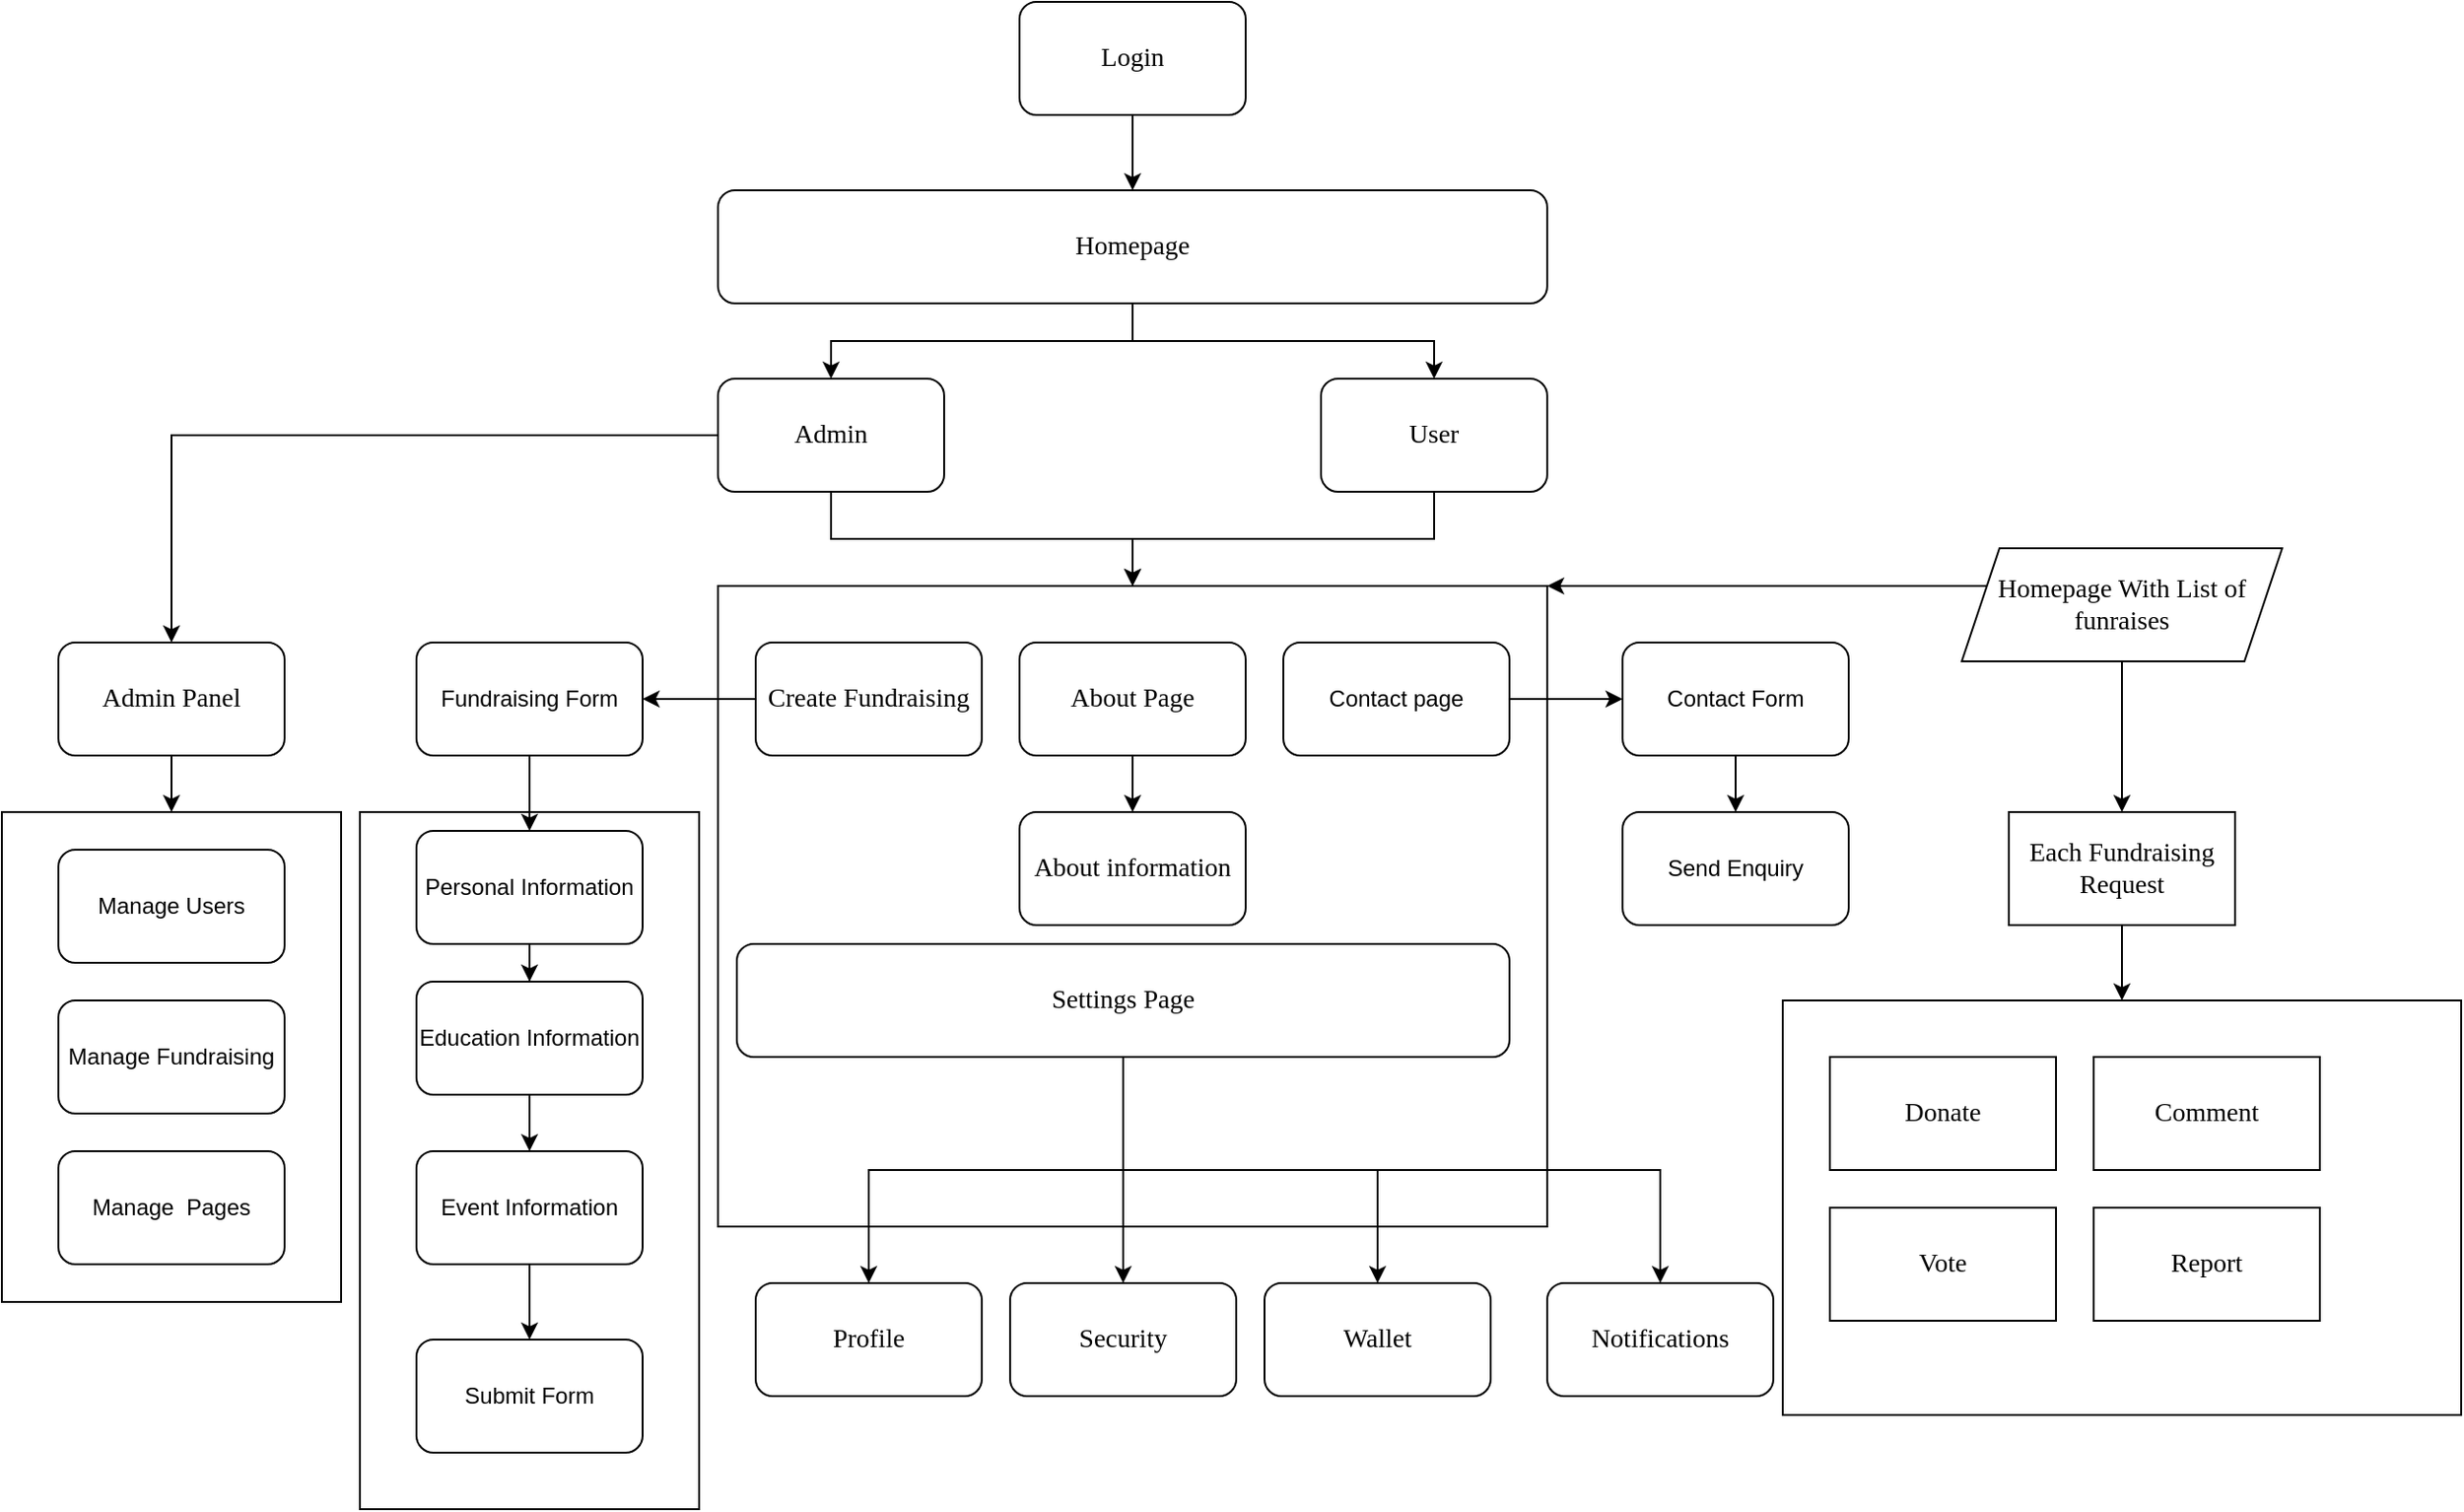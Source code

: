 <mxfile version="20.0.4" type="device"><diagram id="bOVqg1_ybQdZRuqhsIr-" name="Page-1"><mxGraphModel dx="2148" dy="771" grid="1" gridSize="10" guides="1" tooltips="1" connect="1" arrows="1" fold="1" page="1" pageScale="1" pageWidth="850" pageHeight="1100" math="0" shadow="0"><root><mxCell id="0"/><mxCell id="1" parent="0"/><mxCell id="0TVG2uHNM_b-Ud9FFy09-40" value="" style="rounded=0;whiteSpace=wrap;html=1;fontFamily=Times New Roman;fontSize=14;" vertex="1" parent="1"><mxGeometry x="10" y="470" width="180" height="370" as="geometry"/></mxCell><mxCell id="0TVG2uHNM_b-Ud9FFy09-10" value="" style="edgeStyle=orthogonalEdgeStyle;rounded=0;orthogonalLoop=1;jettySize=auto;html=1;fontFamily=Times New Roman;fontSize=14;" edge="1" parent="1" source="0TVG2uHNM_b-Ud9FFy09-1" target="0TVG2uHNM_b-Ud9FFy09-4"><mxGeometry relative="1" as="geometry"/></mxCell><mxCell id="0TVG2uHNM_b-Ud9FFy09-1" value="&lt;font style=&quot;font-size: 14px;&quot; face=&quot;Times New Roman&quot;&gt;Login&lt;/font&gt;" style="rounded=1;whiteSpace=wrap;html=1;" vertex="1" parent="1"><mxGeometry x="360" y="40" width="120" height="60" as="geometry"/></mxCell><mxCell id="0TVG2uHNM_b-Ud9FFy09-48" style="edgeStyle=orthogonalEdgeStyle;rounded=0;orthogonalLoop=1;jettySize=auto;html=1;entryX=0.5;entryY=0;entryDx=0;entryDy=0;fontFamily=Times New Roman;fontSize=14;" edge="1" parent="1" source="0TVG2uHNM_b-Ud9FFy09-2" target="0TVG2uHNM_b-Ud9FFy09-20"><mxGeometry relative="1" as="geometry"/></mxCell><mxCell id="0TVG2uHNM_b-Ud9FFy09-57" style="edgeStyle=orthogonalEdgeStyle;rounded=0;orthogonalLoop=1;jettySize=auto;html=1;fontFamily=Times New Roman;fontSize=14;" edge="1" parent="1" source="0TVG2uHNM_b-Ud9FFy09-2" target="0TVG2uHNM_b-Ud9FFy09-56"><mxGeometry relative="1" as="geometry"/></mxCell><mxCell id="0TVG2uHNM_b-Ud9FFy09-2" value="&lt;font style=&quot;font-size: 14px;&quot; face=&quot;Times New Roman&quot;&gt;Admin&lt;/font&gt;" style="rounded=1;whiteSpace=wrap;html=1;" vertex="1" parent="1"><mxGeometry x="200" y="240" width="120" height="60" as="geometry"/></mxCell><mxCell id="0TVG2uHNM_b-Ud9FFy09-49" style="edgeStyle=orthogonalEdgeStyle;rounded=0;orthogonalLoop=1;jettySize=auto;html=1;fontFamily=Times New Roman;fontSize=14;" edge="1" parent="1" source="0TVG2uHNM_b-Ud9FFy09-3" target="0TVG2uHNM_b-Ud9FFy09-20"><mxGeometry relative="1" as="geometry"/></mxCell><mxCell id="0TVG2uHNM_b-Ud9FFy09-3" value="&lt;font style=&quot;font-size: 14px;&quot; face=&quot;Times New Roman&quot;&gt;User&lt;/font&gt;" style="rounded=1;whiteSpace=wrap;html=1;" vertex="1" parent="1"><mxGeometry x="520" y="240" width="120" height="60" as="geometry"/></mxCell><mxCell id="0TVG2uHNM_b-Ud9FFy09-11" style="edgeStyle=orthogonalEdgeStyle;rounded=0;orthogonalLoop=1;jettySize=auto;html=1;fontFamily=Times New Roman;fontSize=14;" edge="1" parent="1" source="0TVG2uHNM_b-Ud9FFy09-4" target="0TVG2uHNM_b-Ud9FFy09-2"><mxGeometry relative="1" as="geometry"/></mxCell><mxCell id="0TVG2uHNM_b-Ud9FFy09-12" style="edgeStyle=orthogonalEdgeStyle;rounded=0;orthogonalLoop=1;jettySize=auto;html=1;fontFamily=Times New Roman;fontSize=14;" edge="1" parent="1" source="0TVG2uHNM_b-Ud9FFy09-4" target="0TVG2uHNM_b-Ud9FFy09-3"><mxGeometry relative="1" as="geometry"/></mxCell><mxCell id="0TVG2uHNM_b-Ud9FFy09-4" value="&lt;font style=&quot;font-size: 14px;&quot; face=&quot;Times New Roman&quot;&gt;Homepage&lt;/font&gt;" style="rounded=1;whiteSpace=wrap;html=1;" vertex="1" parent="1"><mxGeometry x="200" y="140" width="440" height="60" as="geometry"/></mxCell><mxCell id="0TVG2uHNM_b-Ud9FFy09-20" value="" style="rounded=0;whiteSpace=wrap;html=1;fontFamily=Times New Roman;fontSize=14;align=left;" vertex="1" parent="1"><mxGeometry x="200" y="350" width="440" height="340" as="geometry"/></mxCell><mxCell id="0TVG2uHNM_b-Ud9FFy09-31" value="" style="edgeStyle=orthogonalEdgeStyle;rounded=0;orthogonalLoop=1;jettySize=auto;html=1;fontFamily=Times New Roman;fontSize=14;" edge="1" parent="1" source="0TVG2uHNM_b-Ud9FFy09-21" target="0TVG2uHNM_b-Ud9FFy09-30"><mxGeometry relative="1" as="geometry"/></mxCell><mxCell id="0TVG2uHNM_b-Ud9FFy09-21" value="&lt;font style=&quot;font-size: 14px;&quot; face=&quot;Times New Roman&quot;&gt;Create Fundraising&lt;/font&gt;" style="rounded=1;whiteSpace=wrap;html=1;" vertex="1" parent="1"><mxGeometry x="220" y="380" width="120" height="60" as="geometry"/></mxCell><mxCell id="0TVG2uHNM_b-Ud9FFy09-44" value="" style="edgeStyle=orthogonalEdgeStyle;rounded=0;orthogonalLoop=1;jettySize=auto;html=1;fontFamily=Times New Roman;fontSize=14;" edge="1" parent="1" source="0TVG2uHNM_b-Ud9FFy09-22" target="0TVG2uHNM_b-Ud9FFy09-43"><mxGeometry relative="1" as="geometry"/></mxCell><mxCell id="0TVG2uHNM_b-Ud9FFy09-22" value="&lt;font style=&quot;font-size: 14px;&quot; face=&quot;Times New Roman&quot;&gt;About Page&lt;/font&gt;" style="rounded=1;whiteSpace=wrap;html=1;" vertex="1" parent="1"><mxGeometry x="360" y="380" width="120" height="60" as="geometry"/></mxCell><mxCell id="0TVG2uHNM_b-Ud9FFy09-25" value="" style="edgeStyle=orthogonalEdgeStyle;rounded=0;orthogonalLoop=1;jettySize=auto;html=1;fontFamily=Times New Roman;fontSize=14;" edge="1" parent="1" source="0TVG2uHNM_b-Ud9FFy09-23" target="0TVG2uHNM_b-Ud9FFy09-24"><mxGeometry relative="1" as="geometry"/></mxCell><mxCell id="0TVG2uHNM_b-Ud9FFy09-23" value="Contact page" style="rounded=1;whiteSpace=wrap;html=1;" vertex="1" parent="1"><mxGeometry x="500" y="380" width="120" height="60" as="geometry"/></mxCell><mxCell id="0TVG2uHNM_b-Ud9FFy09-27" value="" style="edgeStyle=orthogonalEdgeStyle;rounded=0;orthogonalLoop=1;jettySize=auto;html=1;fontFamily=Times New Roman;fontSize=14;" edge="1" parent="1" source="0TVG2uHNM_b-Ud9FFy09-24" target="0TVG2uHNM_b-Ud9FFy09-26"><mxGeometry relative="1" as="geometry"/></mxCell><mxCell id="0TVG2uHNM_b-Ud9FFy09-24" value="Contact Form" style="rounded=1;whiteSpace=wrap;html=1;" vertex="1" parent="1"><mxGeometry x="680" y="380" width="120" height="60" as="geometry"/></mxCell><mxCell id="0TVG2uHNM_b-Ud9FFy09-26" value="Send Enquiry" style="rounded=1;whiteSpace=wrap;html=1;" vertex="1" parent="1"><mxGeometry x="680" y="470" width="120" height="60" as="geometry"/></mxCell><mxCell id="0TVG2uHNM_b-Ud9FFy09-37" style="edgeStyle=orthogonalEdgeStyle;rounded=0;orthogonalLoop=1;jettySize=auto;html=1;fontFamily=Times New Roman;fontSize=14;" edge="1" parent="1" source="0TVG2uHNM_b-Ud9FFy09-30" target="0TVG2uHNM_b-Ud9FFy09-32"><mxGeometry relative="1" as="geometry"/></mxCell><mxCell id="0TVG2uHNM_b-Ud9FFy09-30" value="Fundraising Form" style="rounded=1;whiteSpace=wrap;html=1;" vertex="1" parent="1"><mxGeometry x="40" y="380" width="120" height="60" as="geometry"/></mxCell><mxCell id="0TVG2uHNM_b-Ud9FFy09-38" style="edgeStyle=orthogonalEdgeStyle;rounded=0;orthogonalLoop=1;jettySize=auto;html=1;fontFamily=Times New Roman;fontSize=14;" edge="1" parent="1" source="0TVG2uHNM_b-Ud9FFy09-32" target="0TVG2uHNM_b-Ud9FFy09-33"><mxGeometry relative="1" as="geometry"/></mxCell><mxCell id="0TVG2uHNM_b-Ud9FFy09-32" value="Personal Information" style="rounded=1;whiteSpace=wrap;html=1;" vertex="1" parent="1"><mxGeometry x="40" y="480" width="120" height="60" as="geometry"/></mxCell><mxCell id="0TVG2uHNM_b-Ud9FFy09-39" style="edgeStyle=orthogonalEdgeStyle;rounded=0;orthogonalLoop=1;jettySize=auto;html=1;fontFamily=Times New Roman;fontSize=14;" edge="1" parent="1" source="0TVG2uHNM_b-Ud9FFy09-33" target="0TVG2uHNM_b-Ud9FFy09-34"><mxGeometry relative="1" as="geometry"/></mxCell><mxCell id="0TVG2uHNM_b-Ud9FFy09-33" value="Education Information" style="rounded=1;whiteSpace=wrap;html=1;" vertex="1" parent="1"><mxGeometry x="40" y="560" width="120" height="60" as="geometry"/></mxCell><mxCell id="0TVG2uHNM_b-Ud9FFy09-42" value="" style="edgeStyle=orthogonalEdgeStyle;rounded=0;orthogonalLoop=1;jettySize=auto;html=1;fontFamily=Times New Roman;fontSize=14;" edge="1" parent="1" source="0TVG2uHNM_b-Ud9FFy09-34" target="0TVG2uHNM_b-Ud9FFy09-41"><mxGeometry relative="1" as="geometry"/></mxCell><mxCell id="0TVG2uHNM_b-Ud9FFy09-34" value="Event Information" style="rounded=1;whiteSpace=wrap;html=1;" vertex="1" parent="1"><mxGeometry x="40" y="650" width="120" height="60" as="geometry"/></mxCell><mxCell id="0TVG2uHNM_b-Ud9FFy09-41" value="Submit Form" style="rounded=1;whiteSpace=wrap;html=1;" vertex="1" parent="1"><mxGeometry x="40" y="750" width="120" height="60" as="geometry"/></mxCell><mxCell id="0TVG2uHNM_b-Ud9FFy09-43" value="&lt;font style=&quot;font-size: 14px;&quot; face=&quot;Times New Roman&quot;&gt;About information&lt;/font&gt;" style="rounded=1;whiteSpace=wrap;html=1;" vertex="1" parent="1"><mxGeometry x="360" y="470" width="120" height="60" as="geometry"/></mxCell><mxCell id="0TVG2uHNM_b-Ud9FFy09-58" style="edgeStyle=orthogonalEdgeStyle;rounded=0;orthogonalLoop=1;jettySize=auto;html=1;fontFamily=Times New Roman;fontSize=14;" edge="1" parent="1" source="0TVG2uHNM_b-Ud9FFy09-45" target="0TVG2uHNM_b-Ud9FFy09-52"><mxGeometry relative="1" as="geometry"/></mxCell><mxCell id="0TVG2uHNM_b-Ud9FFy09-59" style="edgeStyle=orthogonalEdgeStyle;rounded=0;orthogonalLoop=1;jettySize=auto;html=1;fontFamily=Times New Roman;fontSize=14;" edge="1" parent="1" source="0TVG2uHNM_b-Ud9FFy09-45" target="0TVG2uHNM_b-Ud9FFy09-53"><mxGeometry relative="1" as="geometry"/></mxCell><mxCell id="0TVG2uHNM_b-Ud9FFy09-60" style="edgeStyle=orthogonalEdgeStyle;rounded=0;orthogonalLoop=1;jettySize=auto;html=1;fontFamily=Times New Roman;fontSize=14;" edge="1" parent="1" source="0TVG2uHNM_b-Ud9FFy09-45" target="0TVG2uHNM_b-Ud9FFy09-54"><mxGeometry relative="1" as="geometry"/></mxCell><mxCell id="0TVG2uHNM_b-Ud9FFy09-61" style="edgeStyle=orthogonalEdgeStyle;rounded=0;orthogonalLoop=1;jettySize=auto;html=1;fontFamily=Times New Roman;fontSize=14;" edge="1" parent="1" source="0TVG2uHNM_b-Ud9FFy09-45" target="0TVG2uHNM_b-Ud9FFy09-55"><mxGeometry relative="1" as="geometry"><Array as="points"><mxPoint x="415" y="660"/><mxPoint x="700" y="660"/></Array></mxGeometry></mxCell><mxCell id="0TVG2uHNM_b-Ud9FFy09-45" value="Settings Page" style="rounded=1;whiteSpace=wrap;html=1;fontFamily=Times New Roman;fontSize=14;" vertex="1" parent="1"><mxGeometry x="210" y="540" width="410" height="60" as="geometry"/></mxCell><mxCell id="0TVG2uHNM_b-Ud9FFy09-52" value="&lt;font style=&quot;font-size: 14px;&quot; face=&quot;Times New Roman&quot;&gt;Profile&lt;/font&gt;" style="rounded=1;whiteSpace=wrap;html=1;" vertex="1" parent="1"><mxGeometry x="220" y="720" width="120" height="60" as="geometry"/></mxCell><mxCell id="0TVG2uHNM_b-Ud9FFy09-53" value="&lt;font style=&quot;font-size: 14px;&quot; face=&quot;Times New Roman&quot;&gt;Security&lt;/font&gt;" style="rounded=1;whiteSpace=wrap;html=1;" vertex="1" parent="1"><mxGeometry x="355" y="720" width="120" height="60" as="geometry"/></mxCell><mxCell id="0TVG2uHNM_b-Ud9FFy09-54" value="&lt;font style=&quot;font-size: 14px;&quot; face=&quot;Times New Roman&quot;&gt;Wallet&lt;/font&gt;" style="rounded=1;whiteSpace=wrap;html=1;" vertex="1" parent="1"><mxGeometry x="490" y="720" width="120" height="60" as="geometry"/></mxCell><mxCell id="0TVG2uHNM_b-Ud9FFy09-55" value="&lt;font face=&quot;Times New Roman&quot;&gt;&lt;span style=&quot;font-size: 14px;&quot;&gt;Notifications&lt;/span&gt;&lt;/font&gt;" style="rounded=1;whiteSpace=wrap;html=1;" vertex="1" parent="1"><mxGeometry x="640" y="720" width="120" height="60" as="geometry"/></mxCell><mxCell id="0TVG2uHNM_b-Ud9FFy09-67" style="edgeStyle=orthogonalEdgeStyle;rounded=0;orthogonalLoop=1;jettySize=auto;html=1;fontFamily=Times New Roman;fontSize=14;" edge="1" parent="1" source="0TVG2uHNM_b-Ud9FFy09-56" target="0TVG2uHNM_b-Ud9FFy09-62"><mxGeometry relative="1" as="geometry"/></mxCell><mxCell id="0TVG2uHNM_b-Ud9FFy09-56" value="&lt;font face=&quot;Times New Roman&quot;&gt;&lt;span style=&quot;font-size: 14px;&quot;&gt;Admin Panel&lt;/span&gt;&lt;/font&gt;" style="rounded=1;whiteSpace=wrap;html=1;" vertex="1" parent="1"><mxGeometry x="-150" y="380" width="120" height="60" as="geometry"/></mxCell><mxCell id="0TVG2uHNM_b-Ud9FFy09-62" value="" style="rounded=0;whiteSpace=wrap;html=1;fontFamily=Times New Roman;fontSize=14;" vertex="1" parent="1"><mxGeometry x="-180" y="470" width="180" height="260" as="geometry"/></mxCell><mxCell id="0TVG2uHNM_b-Ud9FFy09-63" value="Manage Users" style="rounded=1;whiteSpace=wrap;html=1;" vertex="1" parent="1"><mxGeometry x="-150" y="490" width="120" height="60" as="geometry"/></mxCell><mxCell id="0TVG2uHNM_b-Ud9FFy09-64" value="Manage Fundraising" style="rounded=1;whiteSpace=wrap;html=1;" vertex="1" parent="1"><mxGeometry x="-150" y="570" width="120" height="60" as="geometry"/></mxCell><mxCell id="0TVG2uHNM_b-Ud9FFy09-65" value="Manage&amp;nbsp; Pages" style="rounded=1;whiteSpace=wrap;html=1;" vertex="1" parent="1"><mxGeometry x="-150" y="650" width="120" height="60" as="geometry"/></mxCell><mxCell id="0TVG2uHNM_b-Ud9FFy09-69" style="edgeStyle=orthogonalEdgeStyle;rounded=0;orthogonalLoop=1;jettySize=auto;html=1;entryX=1;entryY=0;entryDx=0;entryDy=0;fontFamily=Times New Roman;fontSize=14;" edge="1" parent="1" source="0TVG2uHNM_b-Ud9FFy09-68" target="0TVG2uHNM_b-Ud9FFy09-20"><mxGeometry relative="1" as="geometry"><Array as="points"><mxPoint x="770" y="350"/></Array></mxGeometry></mxCell><mxCell id="0TVG2uHNM_b-Ud9FFy09-71" value="" style="edgeStyle=orthogonalEdgeStyle;rounded=0;orthogonalLoop=1;jettySize=auto;html=1;fontFamily=Times New Roman;fontSize=14;" edge="1" parent="1" source="0TVG2uHNM_b-Ud9FFy09-68" target="0TVG2uHNM_b-Ud9FFy09-70"><mxGeometry relative="1" as="geometry"/></mxCell><mxCell id="0TVG2uHNM_b-Ud9FFy09-68" value="Homepage With List of funraises" style="shape=parallelogram;perimeter=parallelogramPerimeter;whiteSpace=wrap;html=1;fixedSize=1;fontFamily=Times New Roman;fontSize=14;" vertex="1" parent="1"><mxGeometry x="860" y="330" width="170" height="60" as="geometry"/></mxCell><mxCell id="0TVG2uHNM_b-Ud9FFy09-73" value="" style="edgeStyle=orthogonalEdgeStyle;rounded=0;orthogonalLoop=1;jettySize=auto;html=1;fontFamily=Times New Roman;fontSize=14;" edge="1" parent="1" source="0TVG2uHNM_b-Ud9FFy09-70" target="0TVG2uHNM_b-Ud9FFy09-72"><mxGeometry relative="1" as="geometry"/></mxCell><mxCell id="0TVG2uHNM_b-Ud9FFy09-70" value="Each Fundraising Request" style="whiteSpace=wrap;html=1;fontSize=14;fontFamily=Times New Roman;" vertex="1" parent="1"><mxGeometry x="885" y="470" width="120" height="60" as="geometry"/></mxCell><mxCell id="0TVG2uHNM_b-Ud9FFy09-72" value="" style="whiteSpace=wrap;html=1;fontSize=14;fontFamily=Times New Roman;" vertex="1" parent="1"><mxGeometry x="765" y="570" width="360" height="220" as="geometry"/></mxCell><mxCell id="0TVG2uHNM_b-Ud9FFy09-74" value="Donate" style="rounded=0;whiteSpace=wrap;html=1;fontFamily=Times New Roman;fontSize=14;" vertex="1" parent="1"><mxGeometry x="790" y="600" width="120" height="60" as="geometry"/></mxCell><mxCell id="0TVG2uHNM_b-Ud9FFy09-75" value="Comment" style="rounded=0;whiteSpace=wrap;html=1;fontFamily=Times New Roman;fontSize=14;" vertex="1" parent="1"><mxGeometry x="930" y="600" width="120" height="60" as="geometry"/></mxCell><mxCell id="0TVG2uHNM_b-Ud9FFy09-76" value="Vote" style="rounded=0;whiteSpace=wrap;html=1;fontFamily=Times New Roman;fontSize=14;" vertex="1" parent="1"><mxGeometry x="790" y="680" width="120" height="60" as="geometry"/></mxCell><mxCell id="0TVG2uHNM_b-Ud9FFy09-77" value="Report" style="rounded=0;whiteSpace=wrap;html=1;fontFamily=Times New Roman;fontSize=14;" vertex="1" parent="1"><mxGeometry x="930" y="680" width="120" height="60" as="geometry"/></mxCell></root></mxGraphModel></diagram></mxfile>